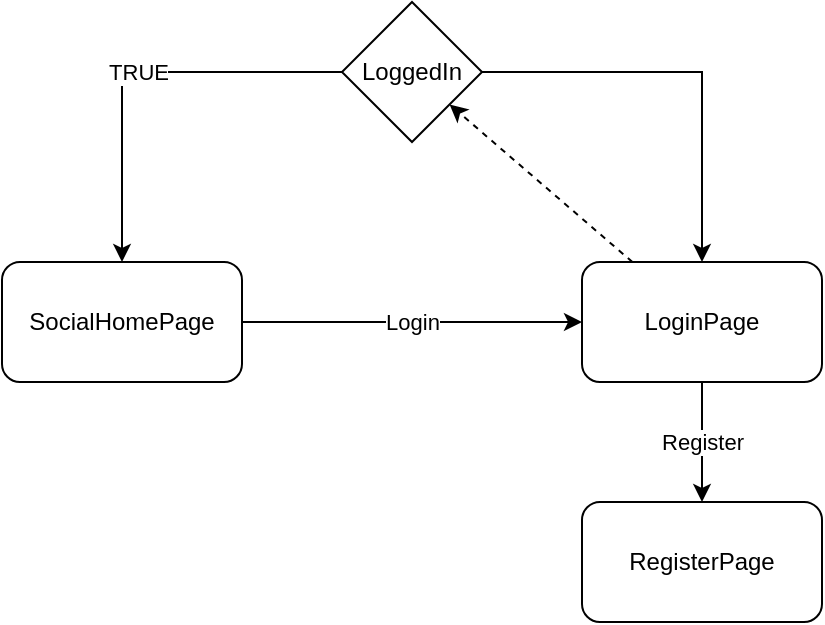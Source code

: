 <mxfile version="21.1.4" type="github">
  <diagram id="C5RBs43oDa-KdzZeNtuy" name="navigation_diagram">
    <mxGraphModel dx="838" dy="461" grid="1" gridSize="10" guides="1" tooltips="1" connect="1" arrows="1" fold="1" page="1" pageScale="1" pageWidth="827" pageHeight="1169" math="0" shadow="0">
      <root>
        <mxCell id="WIyWlLk6GJQsqaUBKTNV-0" />
        <mxCell id="WIyWlLk6GJQsqaUBKTNV-1" parent="WIyWlLk6GJQsqaUBKTNV-0" />
        <mxCell id="-paSbDa_faZ1ly_aOB6H-5" value="Login" style="edgeStyle=orthogonalEdgeStyle;rounded=0;orthogonalLoop=1;jettySize=auto;html=1;movable=0;resizable=0;rotatable=0;deletable=0;editable=0;locked=1;connectable=0;" edge="1" parent="WIyWlLk6GJQsqaUBKTNV-1" source="-paSbDa_faZ1ly_aOB6H-1" target="-paSbDa_faZ1ly_aOB6H-4">
          <mxGeometry relative="1" as="geometry" />
        </mxCell>
        <mxCell id="-paSbDa_faZ1ly_aOB6H-1" value="SocialHomePage" style="rounded=1;whiteSpace=wrap;html=1;movable=0;resizable=0;rotatable=0;deletable=0;editable=0;locked=1;connectable=0;" vertex="1" parent="WIyWlLk6GJQsqaUBKTNV-1">
          <mxGeometry x="60" y="470" width="120" height="60" as="geometry" />
        </mxCell>
        <mxCell id="-paSbDa_faZ1ly_aOB6H-7" value="Register" style="edgeStyle=orthogonalEdgeStyle;rounded=0;orthogonalLoop=1;jettySize=auto;html=1;entryX=0.5;entryY=0;entryDx=0;entryDy=0;movable=0;resizable=0;rotatable=0;deletable=0;editable=0;locked=1;connectable=0;" edge="1" parent="WIyWlLk6GJQsqaUBKTNV-1" source="-paSbDa_faZ1ly_aOB6H-4" target="-paSbDa_faZ1ly_aOB6H-6">
          <mxGeometry relative="1" as="geometry" />
        </mxCell>
        <mxCell id="-paSbDa_faZ1ly_aOB6H-10" style="rounded=0;orthogonalLoop=1;jettySize=auto;html=1;dashed=1;movable=0;resizable=0;rotatable=0;deletable=0;editable=0;locked=1;connectable=0;" edge="1" parent="WIyWlLk6GJQsqaUBKTNV-1" source="-paSbDa_faZ1ly_aOB6H-4" target="-paSbDa_faZ1ly_aOB6H-9">
          <mxGeometry relative="1" as="geometry" />
        </mxCell>
        <mxCell id="-paSbDa_faZ1ly_aOB6H-4" value="LoginPage" style="rounded=1;whiteSpace=wrap;html=1;movable=0;resizable=0;rotatable=0;deletable=0;editable=0;locked=1;connectable=0;" vertex="1" parent="WIyWlLk6GJQsqaUBKTNV-1">
          <mxGeometry x="350" y="470" width="120" height="60" as="geometry" />
        </mxCell>
        <mxCell id="-paSbDa_faZ1ly_aOB6H-6" value="RegisterPage" style="rounded=1;whiteSpace=wrap;html=1;movable=0;resizable=0;rotatable=0;deletable=0;editable=0;locked=1;connectable=0;" vertex="1" parent="WIyWlLk6GJQsqaUBKTNV-1">
          <mxGeometry x="350" y="590" width="120" height="60" as="geometry" />
        </mxCell>
        <mxCell id="-paSbDa_faZ1ly_aOB6H-11" value="TRUE" style="rounded=0;orthogonalLoop=1;jettySize=auto;html=1;exitX=0;exitY=0.5;exitDx=0;exitDy=0;movable=0;resizable=0;rotatable=0;deletable=0;editable=0;locked=1;connectable=0;" edge="1" parent="WIyWlLk6GJQsqaUBKTNV-1" source="-paSbDa_faZ1ly_aOB6H-9" target="-paSbDa_faZ1ly_aOB6H-1">
          <mxGeometry relative="1" as="geometry">
            <Array as="points">
              <mxPoint x="120" y="375" />
            </Array>
          </mxGeometry>
        </mxCell>
        <mxCell id="-paSbDa_faZ1ly_aOB6H-12" style="rounded=0;orthogonalLoop=1;jettySize=auto;html=1;entryX=0.5;entryY=0;entryDx=0;entryDy=0;movable=0;resizable=0;rotatable=0;deletable=0;editable=0;locked=1;connectable=0;" edge="1" parent="WIyWlLk6GJQsqaUBKTNV-1" source="-paSbDa_faZ1ly_aOB6H-9" target="-paSbDa_faZ1ly_aOB6H-4">
          <mxGeometry relative="1" as="geometry">
            <Array as="points">
              <mxPoint x="410" y="375" />
            </Array>
          </mxGeometry>
        </mxCell>
        <mxCell id="-paSbDa_faZ1ly_aOB6H-9" value="LoggedIn" style="rhombus;whiteSpace=wrap;html=1;movable=0;resizable=0;rotatable=0;deletable=0;editable=0;locked=1;connectable=0;" vertex="1" parent="WIyWlLk6GJQsqaUBKTNV-1">
          <mxGeometry x="230" y="340" width="70" height="70" as="geometry" />
        </mxCell>
      </root>
    </mxGraphModel>
  </diagram>
</mxfile>
